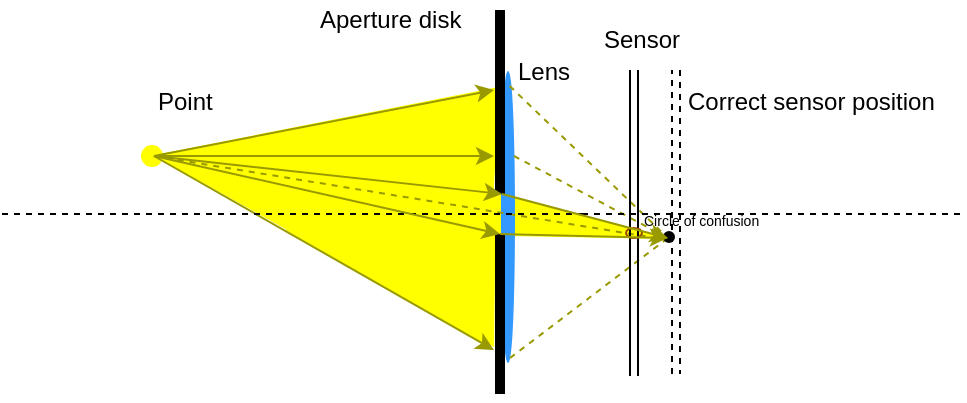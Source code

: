 <mxfile version="11.3.1" type="device" pages="1"><diagram id="uIPc7dPBaNufnXf9DVPS" name="Page-1"><mxGraphModel dx="805" dy="401" grid="1" gridSize="10" guides="1" tooltips="1" connect="1" arrows="1" fold="1" page="1" pageScale="1" pageWidth="850" pageHeight="1100" math="0" shadow="0"><root><mxCell id="0"/><mxCell id="1" parent="0"/><mxCell id="rH0oFP6qNWrxRMX8Lg-Q-110" value="" style="rounded=0;whiteSpace=wrap;html=1;strokeColor=#FFFF00;fillColor=#FFFF00;gradientColor=none;fontSize=12;" vertex="1" parent="1"><mxGeometry x="323" y="190" width="46" height="20" as="geometry"/></mxCell><mxCell id="rH0oFP6qNWrxRMX8Lg-Q-108" value="" style="triangle;whiteSpace=wrap;html=1;strokeColor=#FFFF00;fillColor=#FFFF00;gradientColor=none;fontSize=12;direction=north;rotation=32;" vertex="1" parent="1"><mxGeometry x="314" y="191" width="73" height="60" as="geometry"/></mxCell><mxCell id="rH0oFP6qNWrxRMX8Lg-Q-57" value="" style="triangle;whiteSpace=wrap;html=1;strokeColor=#FFFF00;fillColor=#FFFF00;gradientColor=none;rotation=8;" vertex="1" parent="1"><mxGeometry x="373" y="197" width="78" height="19" as="geometry"/></mxCell><mxCell id="rH0oFP6qNWrxRMX8Lg-Q-41" value="" style="ellipse;whiteSpace=wrap;html=1;aspect=fixed;strokeColor=#FFFF00;fillColor=#FFFF00;gradientColor=none;" vertex="1" parent="1"><mxGeometry x="190" y="166" width="10" height="10" as="geometry"/></mxCell><mxCell id="rH0oFP6qNWrxRMX8Lg-Q-48" value="" style="triangle;whiteSpace=wrap;html=1;strokeColor=#FFFF00;fillColor=#FFFF00;gradientColor=none;direction=west;rotation=9;" vertex="1" parent="1"><mxGeometry x="196" y="124" width="162" height="119" as="geometry"/></mxCell><mxCell id="rH0oFP6qNWrxRMX8Lg-Q-49" value="" style="triangle;whiteSpace=wrap;html=1;strokeColor=#FFFF00;fillColor=#FFFF00;gradientColor=none;direction=north;rotation=30;" vertex="1" parent="1"><mxGeometry x="283" y="132" width="114" height="112" as="geometry"/></mxCell><mxCell id="rH0oFP6qNWrxRMX8Lg-Q-50" value="" style="endArrow=classic;html=1;shadow=0;strokeColor=#999900;endFill=1;" edge="1" parent="1"><mxGeometry width="50" height="50" relative="1" as="geometry"><mxPoint x="196" y="171" as="sourcePoint"/><mxPoint x="366" y="171" as="targetPoint"/></mxGeometry></mxCell><mxCell id="rH0oFP6qNWrxRMX8Lg-Q-55" value="" style="endArrow=classic;html=1;shadow=0;strokeColor=#999900;endFill=1;" edge="1" parent="1"><mxGeometry width="50" height="50" relative="1" as="geometry"><mxPoint x="196" y="171" as="sourcePoint"/><mxPoint x="366" y="268" as="targetPoint"/></mxGeometry></mxCell><mxCell id="rH0oFP6qNWrxRMX8Lg-Q-44" value="" style="ellipse;whiteSpace=wrap;html=1;strokeColor=#3399FF;fillColor=#3399FF;gradientColor=none;" vertex="1" parent="1"><mxGeometry x="370" y="129" width="6" height="145" as="geometry"/></mxCell><mxCell id="rH0oFP6qNWrxRMX8Lg-Q-52" value="" style="endArrow=none;html=1;shadow=0;strokeColor=#999900;endFill=0;dashed=1;" edge="1" parent="1"><mxGeometry width="50" height="50" relative="1" as="geometry"><mxPoint x="376" y="171" as="sourcePoint"/><mxPoint x="453" y="212" as="targetPoint"/></mxGeometry></mxCell><mxCell id="rH0oFP6qNWrxRMX8Lg-Q-53" value="" style="endArrow=none;html=1;shadow=0;strokeColor=#999900;endFill=0;dashed=1;" edge="1" parent="1"><mxGeometry width="50" height="50" relative="1" as="geometry"><mxPoint x="196" y="171" as="sourcePoint"/><mxPoint x="453" y="213" as="targetPoint"/></mxGeometry></mxCell><mxCell id="rH0oFP6qNWrxRMX8Lg-Q-56" value="" style="endArrow=none;html=1;shadow=0;strokeColor=#999900;endFill=0;dashed=1;" edge="1" parent="1"><mxGeometry width="50" height="50" relative="1" as="geometry"><mxPoint x="374" y="272" as="sourcePoint"/><mxPoint x="453" y="212" as="targetPoint"/></mxGeometry></mxCell><mxCell id="rH0oFP6qNWrxRMX8Lg-Q-47" value="" style="endArrow=none;dashed=1;html=1;shadow=0;strokeColor=#000000;" edge="1" parent="1"><mxGeometry width="50" height="50" relative="1" as="geometry"><mxPoint x="120" y="200" as="sourcePoint"/><mxPoint x="410" y="200" as="targetPoint"/></mxGeometry></mxCell><mxCell id="rH0oFP6qNWrxRMX8Lg-Q-58" value="" style="endArrow=classic;html=1;shadow=0;strokeColor=#999900;endFill=1;" edge="1" parent="1"><mxGeometry width="50" height="50" relative="1" as="geometry"><mxPoint x="196" y="171" as="sourcePoint"/><mxPoint x="366" y="138" as="targetPoint"/></mxGeometry></mxCell><mxCell id="rH0oFP6qNWrxRMX8Lg-Q-59" value="" style="endArrow=none;html=1;shadow=0;strokeColor=#999900;endFill=0;exitX=0.633;exitY=0.048;exitDx=0;exitDy=0;exitPerimeter=0;dashed=1;" edge="1" parent="1" source="rH0oFP6qNWrxRMX8Lg-Q-44"><mxGeometry width="50" height="50" relative="1" as="geometry"><mxPoint x="170" y="300" as="sourcePoint"/><mxPoint x="453" y="212" as="targetPoint"/></mxGeometry></mxCell><mxCell id="rH0oFP6qNWrxRMX8Lg-Q-62" value="" style="shape=link;html=1;shadow=0;startArrow=classic;startFill=1;endArrow=classic;endFill=1;strokeColor=#000000;dashed=1;" edge="1" parent="1"><mxGeometry width="50" height="50" relative="1" as="geometry"><mxPoint x="457" y="128" as="sourcePoint"/><mxPoint x="457" y="280" as="targetPoint"/></mxGeometry></mxCell><mxCell id="rH0oFP6qNWrxRMX8Lg-Q-63" value="Point&lt;br&gt;" style="text;html=1;resizable=0;points=[];autosize=1;align=left;verticalAlign=top;spacingTop=-4;" vertex="1" parent="1"><mxGeometry x="196" y="134" width="40" height="20" as="geometry"/></mxCell><mxCell id="rH0oFP6qNWrxRMX8Lg-Q-68" value="Correct sensor position" style="text;html=1;resizable=0;points=[];autosize=1;align=left;verticalAlign=top;spacingTop=-4;" vertex="1" parent="1"><mxGeometry x="461" y="134" width="140" height="20" as="geometry"/></mxCell><mxCell id="rH0oFP6qNWrxRMX8Lg-Q-83" value="Lens" style="text;html=1;resizable=0;points=[];autosize=1;align=left;verticalAlign=top;spacingTop=-4;" vertex="1" parent="1"><mxGeometry x="376" y="119" width="40" height="20" as="geometry"/></mxCell><mxCell id="rH0oFP6qNWrxRMX8Lg-Q-42" value="" style="endArrow=none;dashed=1;html=1;shadow=0;strokeColor=#000000;" edge="1" parent="1"><mxGeometry width="50" height="50" relative="1" as="geometry"><mxPoint x="410" y="200" as="sourcePoint"/><mxPoint x="600" y="200" as="targetPoint"/></mxGeometry></mxCell><mxCell id="rH0oFP6qNWrxRMX8Lg-Q-86" value="" style="ellipse;whiteSpace=wrap;html=1;aspect=fixed;strokeColor=#000000;fillColor=#000000;gradientColor=none;direction=south;" vertex="1" parent="1"><mxGeometry x="451" y="209" width="5" height="5" as="geometry"/></mxCell><mxCell id="rH0oFP6qNWrxRMX8Lg-Q-97" value="" style="shape=link;html=1;shadow=0;startArrow=openThin;startFill=0;endArrow=openThin;endFill=0;strokeColor=#000000;fontSize=7;" edge="1" parent="1"><mxGeometry width="50" height="50" relative="1" as="geometry"><mxPoint x="436" y="281" as="sourcePoint"/><mxPoint x="436" y="128" as="targetPoint"/></mxGeometry></mxCell><mxCell id="rH0oFP6qNWrxRMX8Lg-Q-103" value="" style="ellipse;whiteSpace=wrap;html=1;strokeColor=#994C00;fillColor=none;gradientColor=none;fontSize=7;" vertex="1" parent="1"><mxGeometry x="432" y="207" width="8" height="5" as="geometry"/></mxCell><mxCell id="rH0oFP6qNWrxRMX8Lg-Q-104" value="Circle of confusion" style="text;html=1;resizable=0;points=[];autosize=1;align=left;verticalAlign=top;spacingTop=-4;fontSize=7;" vertex="1" parent="1"><mxGeometry x="438.5" y="197" width="70" height="10" as="geometry"/></mxCell><mxCell id="rH0oFP6qNWrxRMX8Lg-Q-105" value="Sensor&lt;br style=&quot;font-size: 12px;&quot;&gt;" style="text;html=1;resizable=0;points=[];autosize=1;align=left;verticalAlign=top;spacingTop=-4;fontSize=12;" vertex="1" parent="1"><mxGeometry x="418.5" y="103" width="40" height="16" as="geometry"/></mxCell><mxCell id="rH0oFP6qNWrxRMX8Lg-Q-106" value="" style="endArrow=none;html=1;shadow=0;strokeColor=#000000;fontSize=12;targetPerimeterSpacing=0;endSize=0;jumpSize=6;startSize=0;jumpStyle=none;strokeWidth=5;" edge="1" parent="1"><mxGeometry width="50" height="50" relative="1" as="geometry"><mxPoint x="369" y="190" as="sourcePoint"/><mxPoint x="369" y="98" as="targetPoint"/></mxGeometry></mxCell><mxCell id="rH0oFP6qNWrxRMX8Lg-Q-107" value="" style="endArrow=none;html=1;shadow=0;strokeColor=#000000;fontSize=12;targetPerimeterSpacing=0;endSize=0;jumpSize=6;startSize=0;jumpStyle=none;strokeWidth=5;" edge="1" parent="1"><mxGeometry width="50" height="50" relative="1" as="geometry"><mxPoint x="369" y="210" as="sourcePoint"/><mxPoint x="369" y="290" as="targetPoint"/></mxGeometry></mxCell><mxCell id="rH0oFP6qNWrxRMX8Lg-Q-111" value="" style="endArrow=classic;html=1;shadow=0;strokeColor=#999900;endFill=1;" edge="1" parent="1"><mxGeometry width="50" height="50" relative="1" as="geometry"><mxPoint x="196" y="171" as="sourcePoint"/><mxPoint x="370" y="190" as="targetPoint"/></mxGeometry></mxCell><mxCell id="rH0oFP6qNWrxRMX8Lg-Q-112" value="" style="endArrow=classic;html=1;shadow=0;strokeColor=#999900;endFill=1;" edge="1" parent="1"><mxGeometry width="50" height="50" relative="1" as="geometry"><mxPoint x="196" y="171" as="sourcePoint"/><mxPoint x="369" y="210" as="targetPoint"/></mxGeometry></mxCell><mxCell id="rH0oFP6qNWrxRMX8Lg-Q-113" value="" style="endArrow=classic;html=1;shadow=0;strokeColor=#999900;strokeWidth=1;fontSize=12;" edge="1" parent="1"><mxGeometry width="50" height="50" relative="1" as="geometry"><mxPoint x="369" y="210" as="sourcePoint"/><mxPoint x="453" y="212" as="targetPoint"/></mxGeometry></mxCell><mxCell id="rH0oFP6qNWrxRMX8Lg-Q-114" value="" style="endArrow=classic;html=1;shadow=0;strokeColor=#999900;strokeWidth=1;fontSize=12;" edge="1" parent="1"><mxGeometry width="50" height="50" relative="1" as="geometry"><mxPoint x="370" y="190" as="sourcePoint"/><mxPoint x="453" y="212" as="targetPoint"/></mxGeometry></mxCell><mxCell id="rH0oFP6qNWrxRMX8Lg-Q-115" value="Aperture disk" style="text;html=1;resizable=0;points=[];autosize=1;align=left;verticalAlign=top;spacingTop=-4;fontSize=12;" vertex="1" parent="1"><mxGeometry x="277" y="93" width="90" height="20" as="geometry"/></mxCell></root></mxGraphModel></diagram></mxfile>